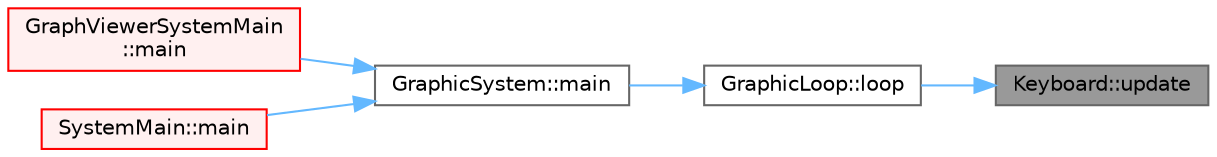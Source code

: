 digraph "Keyboard::update"
{
 // LATEX_PDF_SIZE
  bgcolor="transparent";
  edge [fontname=Helvetica,fontsize=10,labelfontname=Helvetica,labelfontsize=10];
  node [fontname=Helvetica,fontsize=10,shape=box,height=0.2,width=0.4];
  rankdir="RL";
  Node1 [id="Node000001",label="Keyboard::update",height=0.2,width=0.4,color="gray40", fillcolor="grey60", style="filled", fontcolor="black",tooltip="キー入力を更新する．これを毎フレーム実行しないと，キー入力を取得できない．"];
  Node1 -> Node2 [id="edge1_Node000001_Node000002",dir="back",color="steelblue1",style="solid",tooltip=" "];
  Node2 [id="Node000002",label="GraphicLoop::loop",height=0.2,width=0.4,color="grey40", fillcolor="white", style="filled",URL="$class_graphic_loop.html#abc4bf428739328c7dd4484d88472b40c",tooltip="GraphicSystemクラスのwhileループの中で毎フレーム呼ばれる処理"];
  Node2 -> Node3 [id="edge2_Node000002_Node000003",dir="back",color="steelblue1",style="solid",tooltip=" "];
  Node3 [id="Node000003",label="GraphicSystem::main",height=0.2,width=0.4,color="grey40", fillcolor="white", style="filled",URL="$class_graphic_system.html#a1d38633900a8cbcacaf9c3afbe728976",tooltip="ウィンドウの表示を行ってくれる関数です．boost::threadにこの関数を渡して並列処理を行います． initに失敗している，またはinitを呼ぶ前に実行した時は即座に終了します．  またメンバ関数..."];
  Node3 -> Node4 [id="edge3_Node000003_Node000004",dir="back",color="steelblue1",style="solid",tooltip=" "];
  Node4 [id="Node000004",label="GraphViewerSystemMain\l::main",height=0.2,width=0.4,color="red", fillcolor="#FFF0F0", style="filled",URL="$class_graph_viewer_system_main.html#a1373b5e56c53515c3aea05d443729f61",tooltip=" "];
  Node3 -> Node6 [id="edge4_Node000003_Node000006",dir="back",color="steelblue1",style="solid",tooltip=" "];
  Node6 [id="Node000006",label="SystemMain::main",height=0.2,width=0.4,color="red", fillcolor="#FFF0F0", style="filled",URL="$class_system_main.html#afd6aec5b53eb29cd818a8cdc014302c2",tooltip="いままでint mainで行われた処理をまとめたもの．目標地点へ着くか，歩容計画に失敗した場合に，シミュレーションを終える．規定の回数シミュレーションしたら終了する．"];
}
